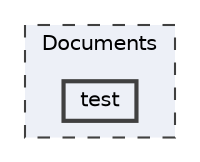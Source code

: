 digraph "Documents/test"
{
 // LATEX_PDF_SIZE
  bgcolor="transparent";
  edge [fontname=Helvetica,fontsize=10,labelfontname=Helvetica,labelfontsize=10];
  node [fontname=Helvetica,fontsize=10,shape=box,height=0.2,width=0.4];
  compound=true
  subgraph clusterdir_f396504afdc959660871b003fa10164d {
    graph [ bgcolor="#edf0f7", pencolor="grey25", label="Documents", fontname=Helvetica,fontsize=10 style="filled,dashed", URL="dir_f396504afdc959660871b003fa10164d.html",tooltip=""]
  dir_48f133000363efad0c2cdb1de3013d4f [label="test", fillcolor="#edf0f7", color="grey25", style="filled,bold", URL="dir_48f133000363efad0c2cdb1de3013d4f.html",tooltip=""];
  }
}
